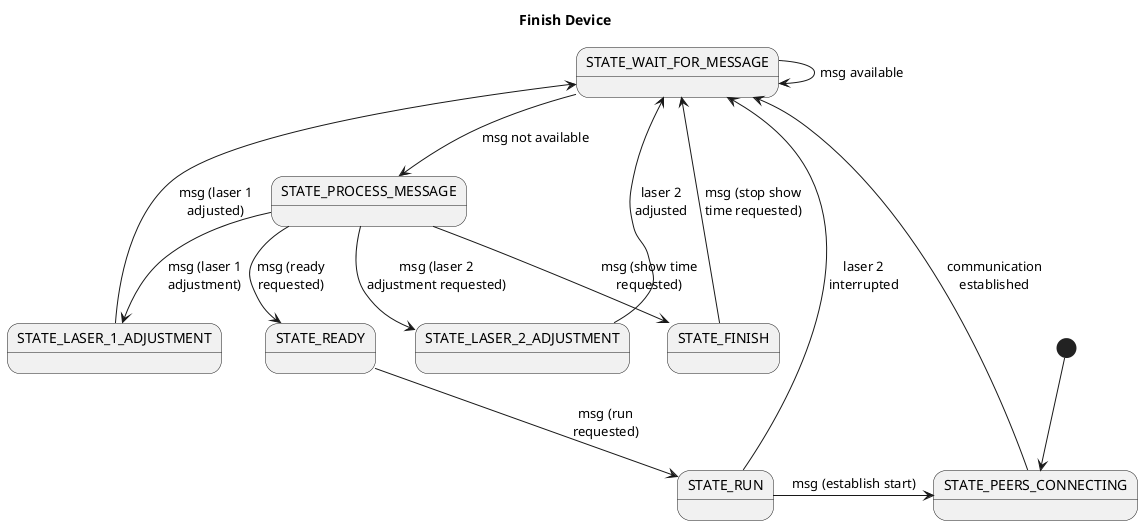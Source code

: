 @startuml

title Finish Device

state "STATE_PEERS_CONNECTING" as connection
state "STATE_WAIT_FOR_MESSAGE" as wait
state "STATE_LASER_1_ADJUSTMENT" as laser1
state "STATE_LASER_2_ADJUSTMENT" as laser2
state "STATE_READY" as ready
state "STATE_RUN" as run
state "STATE_FINISH" as finish
state "STATE_PROCESS_MESSAGE" as process

[*] --> connection
connection --> wait : communication\nestablished
wait --> process : msg not available
wait -> wait : msg available
process --> laser1 : msg (laser 1\nadjustment)
laser1 -> wait : msg (laser 1\nadjusted)
process --> laser2 : msg (laser 2\nadjustment requested)
laser2 -> wait : laser 2\nadjusted
process --> ready : msg (ready\nrequested)
ready --> run : msg (run\nrequested)
run -> wait : laser 2\ninterrupted
run -> connection : msg (establish start)
process --> finish : msg (show time\nrequested)
finish -> wait : msg (stop show\ntime requested)
@enduml